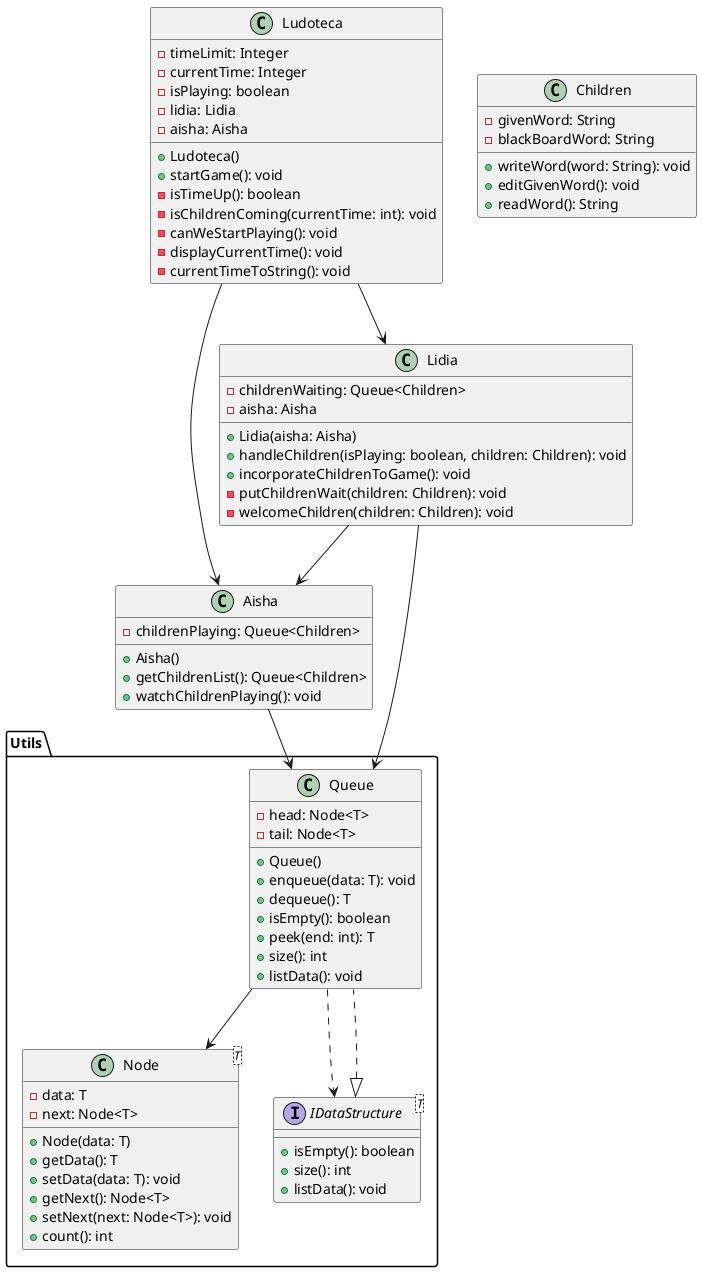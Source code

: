 @startuml ExamenParcial

class Ludoteca {
  - timeLimit: Integer
  - currentTime: Integer
  - isPlaying: boolean
  - lidia: Lidia
  - aisha: Aisha

  + Ludoteca()
  + startGame(): void
  - isTimeUp(): boolean
  - isChildrenComing(currentTime: int): void
  - canWeStartPlaying(): void
  - displayCurrentTime(): void
  - currentTimeToString(): void
}

class Lidia {
  - childrenWaiting: Queue<Children>
  - aisha: Aisha

  + Lidia(aisha: Aisha)
  + handleChildren(isPlaying: boolean, children: Children): void
  + incorporateChildrenToGame(): void
  - putChildrenWait(children: Children): void
  - welcomeChildren(children: Children): void
}

class Aisha {
  - childrenPlaying: Queue<Children>

  + Aisha()
  + getChildrenList(): Queue<Children>
  + watchChildrenPlaying(): void
}

class Children {
  - givenWord: String
  - blackBoardWord: String

  + writeWord(word: String): void
  + editGivenWord(): void
  + readWord(): String
}

package Utils {
  class Node<T> {
    - data: T
    - next: Node<T>
    
    + Node(data: T)
    + getData(): T
    + setData(data: T): void
    + getNext(): Node<T>
    + setNext(next: Node<T>): void
    + count(): int
  }

  class Queue implements IDataStructure {
    - head: Node<T>
    - tail: Node<T>
    
    + Queue()
    + enqueue(data: T): void
    + dequeue(): T
    + isEmpty(): boolean
    + peek(end: int): T
    + size(): int
    + listData(): void
  }

  interface IDataStructure<T> {
    + isEmpty(): boolean
    + size(): int
    + listData(): void
  }
}

Ludoteca --> Lidia
Ludoteca --> Aisha

Lidia --> Queue
Lidia --> Aisha

Aisha --> Queue

Queue --> Node
Queue ..> IDataStructure

@enduml